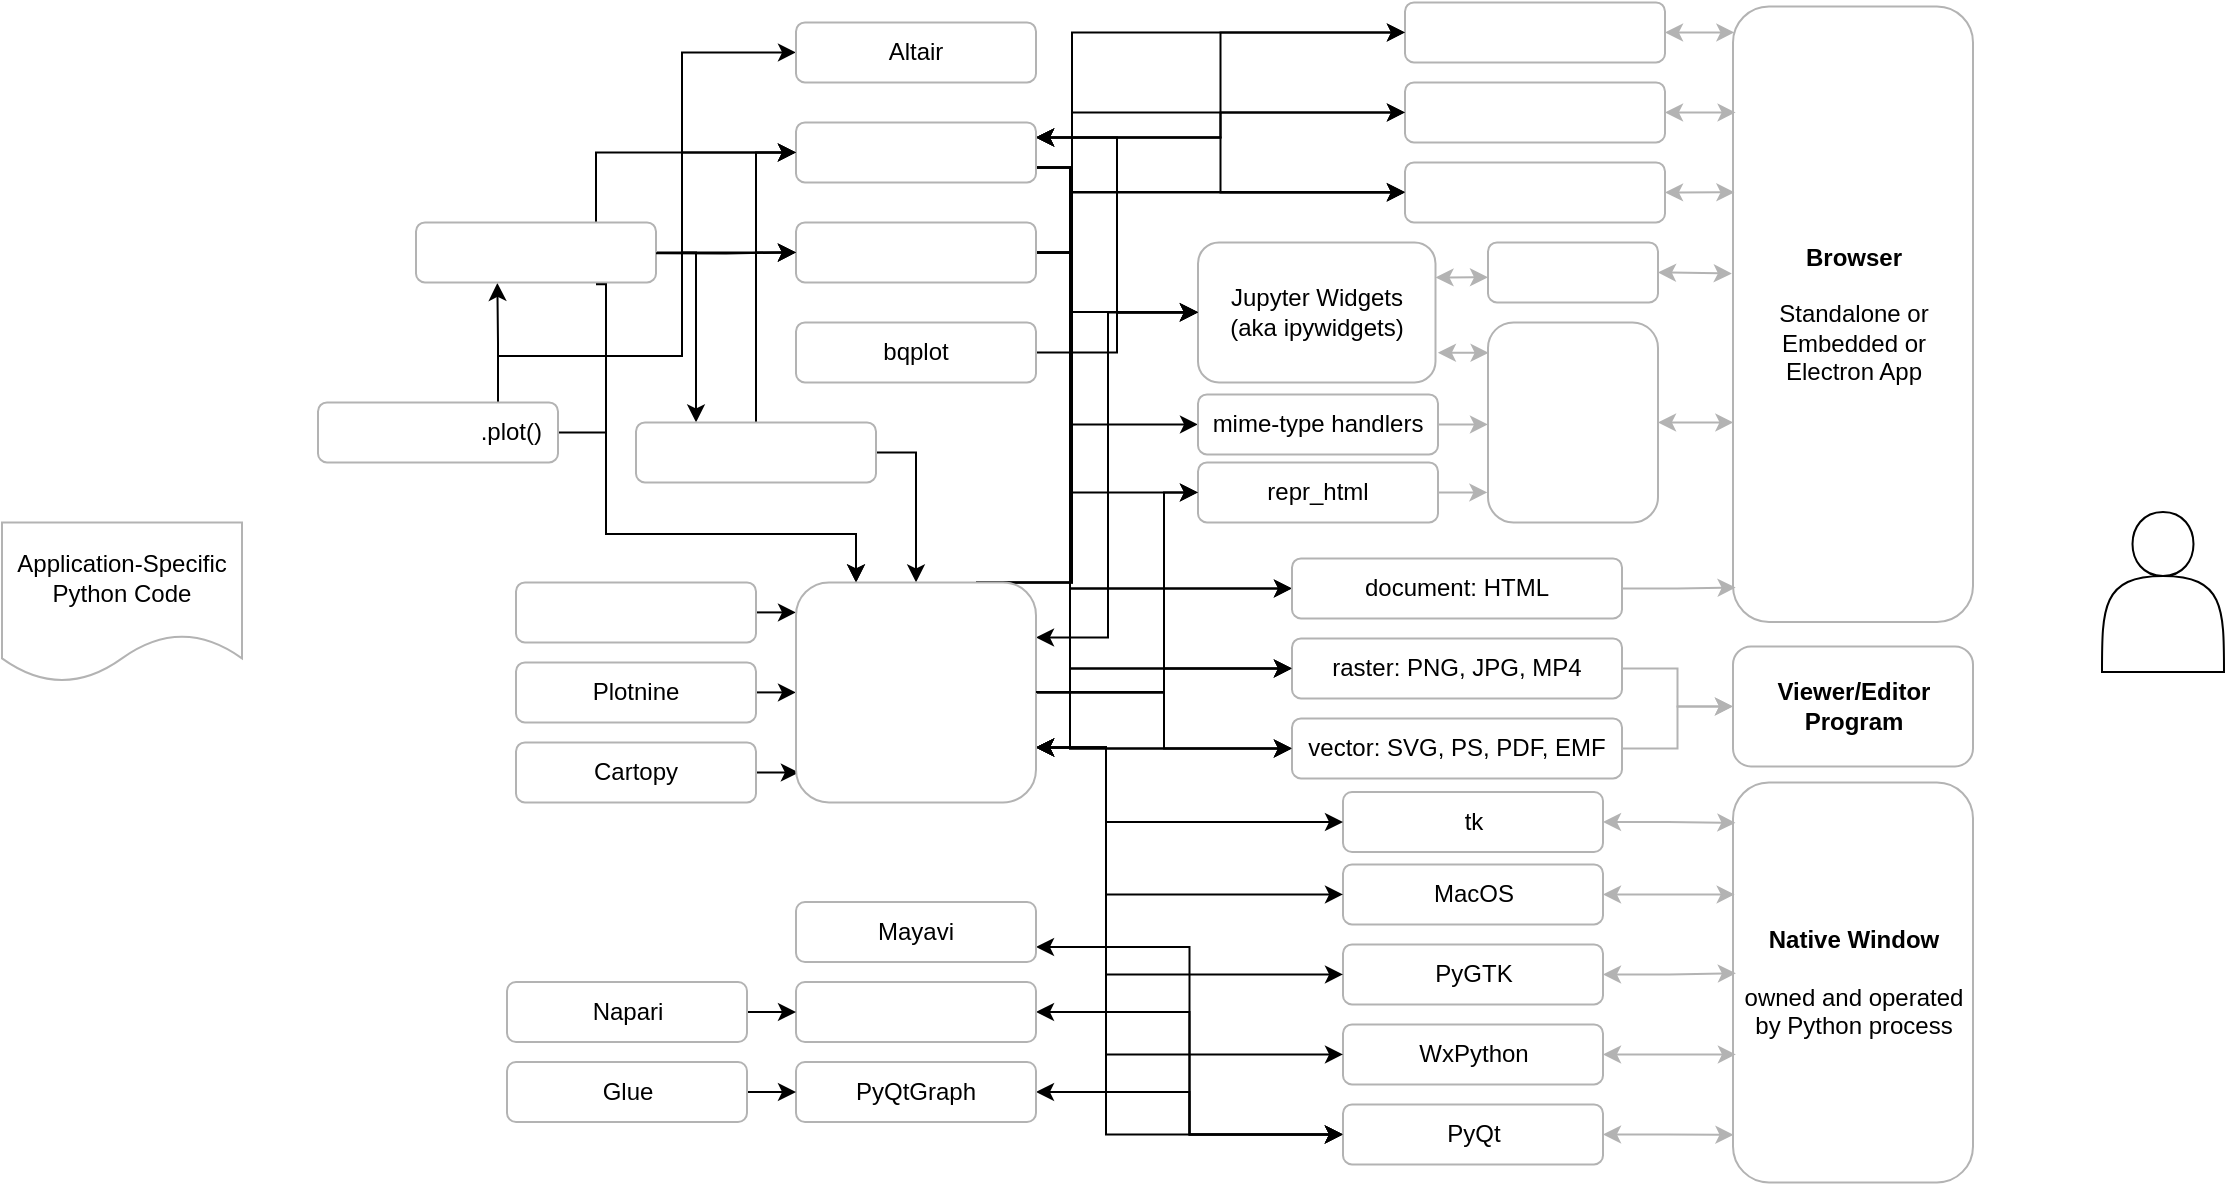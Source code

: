 <mxfile compressed="false" version="16.1.2" type="device">
  <diagram id="81UQ8_b8HfaeyNjEBC9v" name="Page-1">
    <mxGraphModel dx="1261" dy="896" grid="0" gridSize="10" guides="1" tooltips="1" connect="1" arrows="1" fold="1" page="1" pageScale="1" pageWidth="1600" pageHeight="900" math="0" shadow="0">
      <root>
        <mxCell id="0" />
        <mxCell id="1" parent="0" />
        <UserObject label="&lt;b&gt;Viewer/Editor&lt;br&gt;Program&lt;/b&gt;" tags="1_viewer 2_native 3_browser 4_browser_plus 5_all bokeh bqplot datashader gui holoviz mpl pandas plotly" id="78Ry1vRjcxC_qZSVsnQv-1">
          <mxCell style="rounded=1;whiteSpace=wrap;html=1;strokeColor=#B3B3B3;" parent="1" vertex="1">
            <mxGeometry x="1115.5" y="477.2" width="120" height="60" as="geometry" />
          </mxCell>
        </UserObject>
        <UserObject label="&lt;b&gt;Native Window&lt;/b&gt;&lt;br&gt;&lt;br&gt;owned and operated&lt;br&gt;by Python process" tags="2_native 3_browser 4_browser_plus 5_all bokeh bqplot datashader gui holoviz mpl pandas plotly" id="78Ry1vRjcxC_qZSVsnQv-2">
          <mxCell style="rounded=1;whiteSpace=wrap;html=1;strokeColor=#B3B3B3;" parent="1" vertex="1">
            <mxGeometry x="1115.5" y="545.2" width="120" height="200" as="geometry" />
          </mxCell>
        </UserObject>
        <UserObject label="&lt;b&gt;Browser&lt;br&gt;&lt;/b&gt;&lt;br&gt;Standalone or&lt;br&gt;Embedded or Electron App" tags="3_browser 4_browser_plus 5_all bokeh bqplot datashader gui holoviz mpl pandas plotly" id="78Ry1vRjcxC_qZSVsnQv-6">
          <mxCell style="rounded=1;whiteSpace=wrap;html=1;strokeColor=#B3B3B3;" parent="1" vertex="1">
            <mxGeometry x="1115.5" y="157.2" width="120" height="307.8" as="geometry" />
          </mxCell>
        </UserObject>
        <UserObject label="" tags="4_browser_plus 5_all bokeh bqplot datashader gui holoviz mpl pandas plotly" id="XVwqvQV5vzMaBfq-2I5f-84">
          <mxCell style="edgeStyle=orthogonalEdgeStyle;rounded=0;orthogonalLoop=1;jettySize=auto;html=1;exitX=1;exitY=0.5;exitDx=0;exitDy=0;entryX=0.002;entryY=0.677;entryDx=0;entryDy=0;entryPerimeter=0;fontSize=130;startArrow=classic;startFill=1;endArrow=classic;endFill=1;strokeColor=#B3B3B3;" parent="1" source="78Ry1vRjcxC_qZSVsnQv-8" target="78Ry1vRjcxC_qZSVsnQv-6" edge="1">
            <mxGeometry relative="1" as="geometry" />
          </mxCell>
        </UserObject>
        <UserObject label="" tags="4_browser_plus 5_all bokeh bqplot datashader gui holoviz mpl pandas plotly" id="78Ry1vRjcxC_qZSVsnQv-8">
          <mxCell style="rounded=1;whiteSpace=wrap;html=1;strokeColor=#B3B3B3;" parent="1" vertex="1">
            <mxGeometry x="993" y="315.2" width="85" height="100" as="geometry" />
          </mxCell>
        </UserObject>
        <UserObject label="" tags="4_browser_plus 5_all bokeh bqplot datashader gui holoviz mpl pandas plotly" id="XVwqvQV5vzMaBfq-2I5f-86">
          <mxCell style="edgeStyle=orthogonalEdgeStyle;rounded=0;orthogonalLoop=1;jettySize=auto;html=1;exitX=1;exitY=0.5;exitDx=0;exitDy=0;entryX=0.011;entryY=0.173;entryDx=0;entryDy=0;entryPerimeter=0;fontSize=130;startArrow=classic;startFill=1;endArrow=classic;endFill=1;strokeColor=#B3B3B3;" parent="1" source="78Ry1vRjcxC_qZSVsnQv-9" target="78Ry1vRjcxC_qZSVsnQv-6" edge="1">
            <mxGeometry relative="1" as="geometry" />
          </mxCell>
        </UserObject>
        <UserObject label="" tags="4_browser_plus 5_all bokeh bqplot datashader gui holoviz mpl pandas plotly" id="78Ry1vRjcxC_qZSVsnQv-9">
          <mxCell style="rounded=1;whiteSpace=wrap;html=1;strokeColor=#B3B3B3;" parent="1" vertex="1">
            <mxGeometry x="951.5" y="195.2" width="130" height="30" as="geometry" />
          </mxCell>
        </UserObject>
        <UserObject label="" tags="4_browser_plus 5_all bokeh bqplot datashader gui holoviz mpl pandas plotly" id="XVwqvQV5vzMaBfq-2I5f-87">
          <mxCell style="edgeStyle=orthogonalEdgeStyle;rounded=0;orthogonalLoop=1;jettySize=auto;html=1;exitX=1;exitY=0.5;exitDx=0;exitDy=0;entryX=0.006;entryY=0.044;entryDx=0;entryDy=0;entryPerimeter=0;fontSize=130;startArrow=classic;startFill=1;endArrow=classic;endFill=1;strokeColor=#B3B3B3;arcSize=20;" parent="1" source="78Ry1vRjcxC_qZSVsnQv-10" target="78Ry1vRjcxC_qZSVsnQv-6" edge="1">
            <mxGeometry relative="1" as="geometry" />
          </mxCell>
        </UserObject>
        <UserObject label="" tags="4_browser_plus 5_all bokeh bqplot datashader gui holoviz mpl pandas plotly" id="78Ry1vRjcxC_qZSVsnQv-10">
          <mxCell style="rounded=1;whiteSpace=wrap;html=1;strokeColor=#B3B3B3;" parent="1" vertex="1">
            <mxGeometry x="951.5" y="155.2" width="130" height="30" as="geometry" />
          </mxCell>
        </UserObject>
        <UserObject label="" tags="4_browser_plus 5_all bokeh bqplot datashader gui holoviz mpl pandas plotly" id="XVwqvQV5vzMaBfq-2I5f-85">
          <mxCell style="edgeStyle=orthogonalEdgeStyle;rounded=0;orthogonalLoop=1;jettySize=auto;html=1;exitX=1;exitY=0.5;exitDx=0;exitDy=0;entryX=0.006;entryY=0.302;entryDx=0;entryDy=0;entryPerimeter=0;fontSize=130;startArrow=classic;startFill=1;endArrow=classic;endFill=1;strokeColor=#B3B3B3;" parent="1" source="78Ry1vRjcxC_qZSVsnQv-11" target="78Ry1vRjcxC_qZSVsnQv-6" edge="1">
            <mxGeometry relative="1" as="geometry" />
          </mxCell>
        </UserObject>
        <UserObject label="" tags="mpl" id="pN-cFrpzDQ9tQhjsJmaO-30">
          <mxCell style="edgeStyle=orthogonalEdgeStyle;rounded=0;orthogonalLoop=1;jettySize=auto;html=1;exitX=0;exitY=0.5;exitDx=0;exitDy=0;entryX=0.75;entryY=0;entryDx=0;entryDy=0;startArrow=classic;startFill=1;endArrow=none;endFill=0;" parent="1" source="78Ry1vRjcxC_qZSVsnQv-11" target="78Ry1vRjcxC_qZSVsnQv-25" edge="1">
            <mxGeometry relative="1" as="geometry">
              <Array as="points">
                <mxPoint x="785" y="250" />
                <mxPoint x="785" y="445" />
              </Array>
            </mxGeometry>
          </mxCell>
        </UserObject>
        <UserObject label="" tags="4_browser_plus 5_all bokeh bqplot datashader gui holoviz mpl pandas plotly" id="78Ry1vRjcxC_qZSVsnQv-11">
          <mxCell style="rounded=1;whiteSpace=wrap;html=1;strokeColor=#B3B3B3;" parent="1" vertex="1">
            <mxGeometry x="951.5" y="235.2" width="130" height="30" as="geometry" />
          </mxCell>
        </UserObject>
        <UserObject label="" tags="4_browser_plus 5_all bokeh bqplot datashader gui holoviz mpl pandas plotly" id="XVwqvQV5vzMaBfq-2I5f-37">
          <mxCell style="rounded=0;orthogonalLoop=1;jettySize=auto;html=1;exitX=1;exitY=0.5;exitDx=0;exitDy=0;entryX=-0.005;entryY=0.434;entryDx=0;entryDy=0;entryPerimeter=0;startArrow=classic;startFill=1;endArrow=classic;endFill=1;strokeColor=#B3B3B3;" parent="1" source="78Ry1vRjcxC_qZSVsnQv-12" target="78Ry1vRjcxC_qZSVsnQv-6" edge="1">
            <mxGeometry relative="1" as="geometry" />
          </mxCell>
        </UserObject>
        <UserObject label="" tags="4_browser_plus 5_all bokeh bqplot datashader gui holoviz mpl pandas plotly" id="78Ry1vRjcxC_qZSVsnQv-12">
          <mxCell style="rounded=1;whiteSpace=wrap;html=1;strokeColor=#B3B3B3;" parent="1" vertex="1">
            <mxGeometry x="993" y="275.2" width="85" height="30" as="geometry" />
          </mxCell>
        </UserObject>
        <UserObject label="" tags="4_browser_plus 5_all bokeh bqplot datashader gui holoviz mpl pandas plotly" id="XVwqvQV5vzMaBfq-2I5f-42">
          <mxCell style="edgeStyle=orthogonalEdgeStyle;rounded=0;orthogonalLoop=1;jettySize=auto;html=1;exitX=1.01;exitY=0.788;exitDx=0;exitDy=0;entryX=0.004;entryY=0.15;entryDx=0;entryDy=0;entryPerimeter=0;startArrow=classic;startFill=1;endArrow=classic;endFill=1;exitPerimeter=0;strokeColor=#B3B3B3;" parent="1" source="78Ry1vRjcxC_qZSVsnQv-14" target="78Ry1vRjcxC_qZSVsnQv-8" edge="1">
            <mxGeometry relative="1" as="geometry" />
          </mxCell>
        </UserObject>
        <UserObject label="" tags="4_browser_plus 5_all bokeh bqplot datashader gui holoviz mpl pandas plotly" id="XVwqvQV5vzMaBfq-2I5f-43">
          <mxCell style="edgeStyle=orthogonalEdgeStyle;rounded=0;orthogonalLoop=1;jettySize=auto;html=1;exitX=1;exitY=0.25;exitDx=0;exitDy=0;entryX=0;entryY=0.582;entryDx=0;entryDy=0;entryPerimeter=0;startArrow=classic;startFill=1;endArrow=classic;endFill=1;strokeColor=#B3B3B3;" parent="1" source="78Ry1vRjcxC_qZSVsnQv-14" target="78Ry1vRjcxC_qZSVsnQv-12" edge="1">
            <mxGeometry relative="1" as="geometry" />
          </mxCell>
        </UserObject>
        <UserObject label="Jupyter Widgets&lt;br&gt;(aka ipywidgets)" tags="4_browser_plus 5_all bokeh bqplot datashader gui holoviz mpl pandas plotly" id="78Ry1vRjcxC_qZSVsnQv-14">
          <mxCell style="rounded=1;whiteSpace=wrap;html=1;strokeColor=#B3B3B3;" parent="1" vertex="1">
            <mxGeometry x="848" y="275.2" width="118.75" height="70" as="geometry" />
          </mxCell>
        </UserObject>
        <UserObject label="" tags="4_browser_plus 5_all bokeh bqplot datashader gui holoviz mpl pandas plotly" id="XVwqvQV5vzMaBfq-2I5f-41">
          <mxCell style="edgeStyle=orthogonalEdgeStyle;rounded=0;orthogonalLoop=1;jettySize=auto;html=1;exitX=1;exitY=0.5;exitDx=0;exitDy=0;entryX=-0.004;entryY=0.843;entryDx=0;entryDy=0;entryPerimeter=0;startArrow=none;startFill=0;endArrow=classic;endFill=1;strokeColor=#B3B3B3;" parent="1" source="78Ry1vRjcxC_qZSVsnQv-15" target="78Ry1vRjcxC_qZSVsnQv-8" edge="1">
            <mxGeometry relative="1" as="geometry" />
          </mxCell>
        </UserObject>
        <UserObject label="repr_html" tags="4_browser_plus 5_all bokeh bqplot datashader gui holoviz mpl pandas plotly" id="78Ry1vRjcxC_qZSVsnQv-15">
          <mxCell style="rounded=1;whiteSpace=wrap;html=1;strokeColor=#B3B3B3;" parent="1" vertex="1">
            <mxGeometry x="848" y="385.2" width="120" height="30" as="geometry" />
          </mxCell>
        </UserObject>
        <UserObject label="" tags="bokeh" id="aV0kOyT41x72YP7g2mfk-1">
          <mxCell style="edgeStyle=orthogonalEdgeStyle;rounded=0;orthogonalLoop=1;jettySize=auto;html=1;exitX=1;exitY=0.5;exitDx=0;exitDy=0;" parent="1" source="78Ry1vRjcxC_qZSVsnQv-20" target="78Ry1vRjcxC_qZSVsnQv-11" edge="1">
            <mxGeometry relative="1" as="geometry">
              <Array as="points">
                <mxPoint x="784" y="280" />
                <mxPoint x="784" y="250" />
              </Array>
            </mxGeometry>
          </mxCell>
        </UserObject>
        <UserObject label="" tags="bokeh" id="beFdUXhcAKYxYDeCkRx_-1">
          <mxCell style="edgeStyle=orthogonalEdgeStyle;rounded=0;orthogonalLoop=1;jettySize=auto;html=1;exitX=1;exitY=0.5;exitDx=0;exitDy=0;" parent="1" source="78Ry1vRjcxC_qZSVsnQv-20" target="78Ry1vRjcxC_qZSVsnQv-14" edge="1">
            <mxGeometry relative="1" as="geometry">
              <Array as="points">
                <mxPoint x="784" y="280" />
                <mxPoint x="784" y="310" />
              </Array>
            </mxGeometry>
          </mxCell>
        </UserObject>
        <UserObject label="" tags="bokeh" id="beFdUXhcAKYxYDeCkRx_-2">
          <mxCell style="edgeStyle=orthogonalEdgeStyle;rounded=0;orthogonalLoop=1;jettySize=auto;html=1;exitX=1;exitY=0.5;exitDx=0;exitDy=0;entryX=0;entryY=0.5;entryDx=0;entryDy=0;" parent="1" source="78Ry1vRjcxC_qZSVsnQv-20" target="78Ry1vRjcxC_qZSVsnQv-48" edge="1">
            <mxGeometry relative="1" as="geometry">
              <Array as="points">
                <mxPoint x="784" y="280" />
                <mxPoint x="784" y="448" />
              </Array>
            </mxGeometry>
          </mxCell>
        </UserObject>
        <UserObject label="" tags="bokeh" id="beFdUXhcAKYxYDeCkRx_-3">
          <mxCell style="edgeStyle=orthogonalEdgeStyle;rounded=0;orthogonalLoop=1;jettySize=auto;html=1;exitX=1;exitY=0.5;exitDx=0;exitDy=0;entryX=0;entryY=0.5;entryDx=0;entryDy=0;" parent="1" source="78Ry1vRjcxC_qZSVsnQv-20" target="78Ry1vRjcxC_qZSVsnQv-39" edge="1">
            <mxGeometry relative="1" as="geometry">
              <Array as="points">
                <mxPoint x="784" y="280" />
                <mxPoint x="784" y="488" />
              </Array>
            </mxGeometry>
          </mxCell>
        </UserObject>
        <UserObject label="" tags="bokeh" id="beFdUXhcAKYxYDeCkRx_-4">
          <mxCell style="edgeStyle=orthogonalEdgeStyle;rounded=0;orthogonalLoop=1;jettySize=auto;html=1;exitX=1;exitY=0.5;exitDx=0;exitDy=0;entryX=0;entryY=0.5;entryDx=0;entryDy=0;" parent="1" source="78Ry1vRjcxC_qZSVsnQv-20" target="78Ry1vRjcxC_qZSVsnQv-49" edge="1">
            <mxGeometry relative="1" as="geometry">
              <Array as="points">
                <mxPoint x="784" y="280" />
                <mxPoint x="784" y="528" />
              </Array>
            </mxGeometry>
          </mxCell>
        </UserObject>
        <UserObject label="" tags="5_all bokeh bqplot datashader gui holoviz mpl pandas plotly" id="78Ry1vRjcxC_qZSVsnQv-20">
          <mxCell style="rounded=1;whiteSpace=wrap;html=1;strokeColor=#B3B3B3;sketch=0;" parent="1" vertex="1">
            <mxGeometry x="647" y="265.2" width="120" height="30" as="geometry" />
          </mxCell>
        </UserObject>
        <UserObject label="" tags="plotly" id="hayyB2GGEymAgayF0BV2-6">
          <mxCell style="edgeStyle=orthogonalEdgeStyle;rounded=0;orthogonalLoop=1;jettySize=auto;html=1;exitX=1;exitY=0.25;exitDx=0;exitDy=0;entryX=0;entryY=0.5;entryDx=0;entryDy=0;startArrow=classic;startFill=1;" parent="1" source="78Ry1vRjcxC_qZSVsnQv-21" target="78Ry1vRjcxC_qZSVsnQv-14" edge="1">
            <mxGeometry relative="1" as="geometry" />
          </mxCell>
        </UserObject>
        <UserObject label="" tags="plotly" id="hayyB2GGEymAgayF0BV2-7">
          <mxCell style="edgeStyle=orthogonalEdgeStyle;rounded=0;orthogonalLoop=1;jettySize=auto;html=1;exitX=1;exitY=0.25;exitDx=0;exitDy=0;entryX=0;entryY=0.5;entryDx=0;entryDy=0;startArrow=classic;startFill=1;" parent="1" source="78Ry1vRjcxC_qZSVsnQv-21" target="78Ry1vRjcxC_qZSVsnQv-9" edge="1">
            <mxGeometry relative="1" as="geometry" />
          </mxCell>
        </UserObject>
        <UserObject label="" tags="plotly" id="hayyB2GGEymAgayF0BV2-8">
          <mxCell style="edgeStyle=orthogonalEdgeStyle;rounded=0;orthogonalLoop=1;jettySize=auto;html=1;exitX=1;exitY=0.25;exitDx=0;exitDy=0;entryX=0;entryY=0.5;entryDx=0;entryDy=0;startArrow=classic;startFill=1;" parent="1" source="78Ry1vRjcxC_qZSVsnQv-21" target="78Ry1vRjcxC_qZSVsnQv-11" edge="1">
            <mxGeometry relative="1" as="geometry" />
          </mxCell>
        </UserObject>
        <UserObject label="" tags="plotly" id="hayyB2GGEymAgayF0BV2-9">
          <mxCell style="edgeStyle=orthogonalEdgeStyle;rounded=0;orthogonalLoop=1;jettySize=auto;html=1;exitX=1;exitY=0.25;exitDx=0;exitDy=0;entryX=0;entryY=0.5;entryDx=0;entryDy=0;startArrow=classic;startFill=1;" parent="1" source="78Ry1vRjcxC_qZSVsnQv-21" target="78Ry1vRjcxC_qZSVsnQv-10" edge="1">
            <mxGeometry relative="1" as="geometry" />
          </mxCell>
        </UserObject>
        <UserObject label="" tags="plotly" id="hayyB2GGEymAgayF0BV2-10">
          <mxCell style="edgeStyle=orthogonalEdgeStyle;rounded=0;orthogonalLoop=1;jettySize=auto;html=1;exitX=1;exitY=0.75;exitDx=0;exitDy=0;entryX=0;entryY=0.5;entryDx=0;entryDy=0;startArrow=none;startFill=0;strokeColor=#000000;" parent="1" source="78Ry1vRjcxC_qZSVsnQv-21" target="78Ry1vRjcxC_qZSVsnQv-56" edge="1">
            <mxGeometry relative="1" as="geometry">
              <Array as="points">
                <mxPoint x="785" y="238" />
                <mxPoint x="785" y="366" />
              </Array>
            </mxGeometry>
          </mxCell>
        </UserObject>
        <UserObject label="" tags="plotly" id="hayyB2GGEymAgayF0BV2-11">
          <mxCell style="edgeStyle=orthogonalEdgeStyle;rounded=0;orthogonalLoop=1;jettySize=auto;html=1;exitX=1;exitY=0.75;exitDx=0;exitDy=0;entryX=0;entryY=0.5;entryDx=0;entryDy=0;startArrow=none;startFill=0;strokeColor=#000000;" parent="1" source="78Ry1vRjcxC_qZSVsnQv-21" target="78Ry1vRjcxC_qZSVsnQv-15" edge="1">
            <mxGeometry relative="1" as="geometry">
              <Array as="points">
                <mxPoint x="785" y="238" />
                <mxPoint x="785" y="400" />
              </Array>
            </mxGeometry>
          </mxCell>
        </UserObject>
        <UserObject label="" tags="plotly" id="hayyB2GGEymAgayF0BV2-12">
          <mxCell style="edgeStyle=orthogonalEdgeStyle;rounded=0;orthogonalLoop=1;jettySize=auto;html=1;exitX=1;exitY=0.75;exitDx=0;exitDy=0;entryX=0;entryY=0.5;entryDx=0;entryDy=0;startArrow=none;startFill=0;strokeColor=#000000;" parent="1" source="78Ry1vRjcxC_qZSVsnQv-21" target="78Ry1vRjcxC_qZSVsnQv-48" edge="1">
            <mxGeometry relative="1" as="geometry">
              <Array as="points">
                <mxPoint x="784" y="238" />
                <mxPoint x="784" y="448" />
              </Array>
            </mxGeometry>
          </mxCell>
        </UserObject>
        <UserObject label="" tags="plotly" id="hayyB2GGEymAgayF0BV2-13">
          <mxCell style="edgeStyle=orthogonalEdgeStyle;rounded=0;orthogonalLoop=1;jettySize=auto;html=1;exitX=1;exitY=0.75;exitDx=0;exitDy=0;entryX=0;entryY=0.5;entryDx=0;entryDy=0;startArrow=none;startFill=0;strokeColor=#000000;" parent="1" source="78Ry1vRjcxC_qZSVsnQv-21" target="78Ry1vRjcxC_qZSVsnQv-39" edge="1">
            <mxGeometry relative="1" as="geometry">
              <Array as="points">
                <mxPoint x="784" y="238" />
                <mxPoint x="784" y="488" />
              </Array>
            </mxGeometry>
          </mxCell>
        </UserObject>
        <UserObject label="" tags="plotly" id="hayyB2GGEymAgayF0BV2-14">
          <mxCell style="edgeStyle=orthogonalEdgeStyle;rounded=0;orthogonalLoop=1;jettySize=auto;html=1;exitX=1;exitY=0.75;exitDx=0;exitDy=0;entryX=0;entryY=0.5;entryDx=0;entryDy=0;startArrow=none;startFill=0;strokeColor=#000000;" parent="1" source="78Ry1vRjcxC_qZSVsnQv-21" target="78Ry1vRjcxC_qZSVsnQv-49" edge="1">
            <mxGeometry relative="1" as="geometry">
              <Array as="points">
                <mxPoint x="784" y="238" />
                <mxPoint x="784" y="528" />
              </Array>
            </mxGeometry>
          </mxCell>
        </UserObject>
        <UserObject label="" tags="5_all bokeh bqplot datashader gui holoviz mpl pandas plotly" id="78Ry1vRjcxC_qZSVsnQv-21">
          <mxCell style="rounded=1;whiteSpace=wrap;html=1;strokeColor=#B3B3B3;sketch=0;" parent="1" vertex="1">
            <mxGeometry x="647" y="215.2" width="120" height="30" as="geometry" />
          </mxCell>
        </UserObject>
        <UserObject label="" tags="bqplot" id="hayyB2GGEymAgayF0BV2-5">
          <mxCell style="edgeStyle=orthogonalEdgeStyle;rounded=0;orthogonalLoop=1;jettySize=auto;html=1;exitX=1;exitY=0.5;exitDx=0;exitDy=0;entryX=0;entryY=0.5;entryDx=0;entryDy=0;" parent="1" source="78Ry1vRjcxC_qZSVsnQv-23" target="78Ry1vRjcxC_qZSVsnQv-14" edge="1">
            <mxGeometry relative="1" as="geometry" />
          </mxCell>
        </UserObject>
        <UserObject label="bqplot" tags="5_all bokeh bqplot datashader gui holoviz mpl pandas plotly" id="78Ry1vRjcxC_qZSVsnQv-23">
          <mxCell style="rounded=1;whiteSpace=wrap;html=1;strokeColor=#B3B3B3;sketch=0;" parent="1" vertex="1">
            <mxGeometry x="647" y="315.2" width="120" height="30" as="geometry" />
          </mxCell>
        </UserObject>
        <UserObject label="" tags="gui" id="pN-cFrpzDQ9tQhjsJmaO-2">
          <mxCell style="edgeStyle=orthogonalEdgeStyle;rounded=0;orthogonalLoop=1;jettySize=auto;html=1;startArrow=classic;startFill=1;entryX=0;entryY=0.5;entryDx=0;entryDy=0;" parent="1" source="78Ry1vRjcxC_qZSVsnQv-26" target="78Ry1vRjcxC_qZSVsnQv-41" edge="1">
            <mxGeometry relative="1" as="geometry" />
          </mxCell>
        </UserObject>
        <UserObject label="" tags="5_all bokeh bqplot datashader gui holoviz mpl pandas plotly" id="78Ry1vRjcxC_qZSVsnQv-26">
          <mxCell style="rounded=1;whiteSpace=wrap;html=1;strokeColor=#B3B3B3;sketch=0;" parent="1" vertex="1">
            <mxGeometry x="647" y="645" width="120" height="30" as="geometry" />
          </mxCell>
        </UserObject>
        <UserObject label="" tags="mpl" id="pN-cFrpzDQ9tQhjsJmaO-8">
          <mxCell style="edgeStyle=orthogonalEdgeStyle;rounded=0;orthogonalLoop=1;jettySize=auto;html=1;exitX=1;exitY=0.5;exitDx=0;exitDy=0;entryX=0;entryY=0.128;entryDx=0;entryDy=0;entryPerimeter=0;startArrow=none;startFill=0;" parent="1" source="78Ry1vRjcxC_qZSVsnQv-27" target="78Ry1vRjcxC_qZSVsnQv-25" edge="1">
            <mxGeometry relative="1" as="geometry" />
          </mxCell>
        </UserObject>
        <UserObject label="" tags="5_all bokeh bqplot datashader gui holoviz mpl pandas plotly" id="78Ry1vRjcxC_qZSVsnQv-27">
          <mxCell style="rounded=1;whiteSpace=wrap;html=1;strokeColor=#B3B3B3;sketch=0;" parent="1" vertex="1">
            <mxGeometry x="507" y="445.2" width="120" height="30" as="geometry" />
          </mxCell>
        </UserObject>
        <UserObject label="" tags="mpl pandas" id="pN-cFrpzDQ9tQhjsJmaO-34">
          <mxCell style="edgeStyle=orthogonalEdgeStyle;rounded=0;orthogonalLoop=1;jettySize=auto;html=1;exitX=1;exitY=0.5;exitDx=0;exitDy=0;entryX=0.25;entryY=0;entryDx=0;entryDy=0;startArrow=none;startFill=0;endArrow=classic;endFill=1;" parent="1" source="78Ry1vRjcxC_qZSVsnQv-29" target="78Ry1vRjcxC_qZSVsnQv-25" edge="1">
            <mxGeometry relative="1" as="geometry">
              <Array as="points">
                <mxPoint x="552" y="370" />
                <mxPoint x="552" y="421" />
                <mxPoint x="677" y="421" />
              </Array>
            </mxGeometry>
          </mxCell>
        </UserObject>
        <UserObject label="" tags="holoviz pandas" id="pN-cFrpzDQ9tQhjsJmaO-48">
          <mxCell style="edgeStyle=orthogonalEdgeStyle;rounded=0;sketch=0;orthogonalLoop=1;jettySize=auto;html=1;exitX=0.75;exitY=0;exitDx=0;exitDy=0;entryX=0.339;entryY=0.979;entryDx=0;entryDy=0;entryPerimeter=0;shadow=0;startArrow=none;startFill=0;endArrow=classic;endFill=1;" parent="1" source="78Ry1vRjcxC_qZSVsnQv-29" target="XVwqvQV5vzMaBfq-2I5f-56" edge="1">
            <mxGeometry relative="1" as="geometry" />
          </mxCell>
        </UserObject>
        <UserObject label="" tags="pandas plotly" id="pN-cFrpzDQ9tQhjsJmaO-50">
          <mxCell style="edgeStyle=orthogonalEdgeStyle;rounded=0;sketch=0;orthogonalLoop=1;jettySize=auto;html=1;exitX=0.75;exitY=0;exitDx=0;exitDy=0;entryX=0;entryY=0.5;entryDx=0;entryDy=0;shadow=0;startArrow=none;startFill=0;endArrow=classic;endFill=1;" parent="1" source="78Ry1vRjcxC_qZSVsnQv-29" target="78Ry1vRjcxC_qZSVsnQv-21" edge="1">
            <mxGeometry relative="1" as="geometry">
              <Array as="points">
                <mxPoint x="498" y="332" />
                <mxPoint x="590" y="332" />
                <mxPoint x="590" y="230" />
              </Array>
            </mxGeometry>
          </mxCell>
        </UserObject>
        <UserObject label="" tags="pandas bokeh" id="hayyB2GGEymAgayF0BV2-2">
          <mxCell style="edgeStyle=orthogonalEdgeStyle;rounded=0;orthogonalLoop=1;jettySize=auto;html=1;exitX=0.75;exitY=0;exitDx=0;exitDy=0;entryX=0;entryY=0.5;entryDx=0;entryDy=0;" parent="1" source="78Ry1vRjcxC_qZSVsnQv-29" target="78Ry1vRjcxC_qZSVsnQv-20" edge="1">
            <mxGeometry relative="1" as="geometry">
              <Array as="points">
                <mxPoint x="498" y="332" />
                <mxPoint x="590" y="332" />
                <mxPoint x="590" y="280" />
              </Array>
            </mxGeometry>
          </mxCell>
        </UserObject>
        <UserObject label="" tags="pandas" id="hayyB2GGEymAgayF0BV2-3">
          <mxCell style="edgeStyle=orthogonalEdgeStyle;rounded=0;orthogonalLoop=1;jettySize=auto;html=1;exitX=0.75;exitY=0;exitDx=0;exitDy=0;entryX=0;entryY=0.5;entryDx=0;entryDy=0;" parent="1" source="78Ry1vRjcxC_qZSVsnQv-29" target="78Ry1vRjcxC_qZSVsnQv-47" edge="1">
            <mxGeometry relative="1" as="geometry">
              <Array as="points">
                <mxPoint x="498" y="332" />
                <mxPoint x="590" y="332" />
                <mxPoint x="590" y="180" />
              </Array>
            </mxGeometry>
          </mxCell>
        </UserObject>
        <UserObject label="&amp;nbsp; &amp;nbsp; &amp;nbsp; &amp;nbsp; &amp;nbsp; &amp;nbsp; &amp;nbsp; &amp;nbsp; &amp;nbsp; &amp;nbsp; &amp;nbsp; .plot()" tags="5_all bokeh bqplot datashader gui holoviz mpl pandas plotly" id="78Ry1vRjcxC_qZSVsnQv-29">
          <mxCell style="rounded=1;whiteSpace=wrap;html=1;strokeColor=#B3B3B3;sketch=0;" parent="1" vertex="1">
            <mxGeometry x="408" y="355.2" width="120" height="30" as="geometry" />
          </mxCell>
        </UserObject>
        <UserObject label="" tags="holoviz plotly" id="pN-cFrpzDQ9tQhjsJmaO-38">
          <mxCell style="edgeStyle=orthogonalEdgeStyle;rounded=0;orthogonalLoop=1;jettySize=auto;html=1;exitX=0.75;exitY=0;exitDx=0;exitDy=0;entryX=0;entryY=0.5;entryDx=0;entryDy=0;startArrow=none;startFill=0;endArrow=classic;endFill=1;shadow=0;sketch=0;" parent="1" source="78Ry1vRjcxC_qZSVsnQv-30" target="78Ry1vRjcxC_qZSVsnQv-21" edge="1">
            <mxGeometry relative="1" as="geometry" />
          </mxCell>
        </UserObject>
        <UserObject label="" tags="datashader holoviz" id="pN-cFrpzDQ9tQhjsJmaO-45">
          <mxCell style="edgeStyle=orthogonalEdgeStyle;rounded=0;orthogonalLoop=1;jettySize=auto;html=1;exitX=1;exitY=0.5;exitDx=0;exitDy=0;entryX=0.25;entryY=0;entryDx=0;entryDy=0;startArrow=none;startFill=0;endArrow=classic;endFill=1;shadow=0;sketch=0;" parent="1" source="78Ry1vRjcxC_qZSVsnQv-30" target="78Ry1vRjcxC_qZSVsnQv-55" edge="1">
            <mxGeometry relative="1" as="geometry" />
          </mxCell>
        </UserObject>
        <UserObject label="" tags="5_all bokeh bqplot datashader gui holoviz mpl pandas plotly" id="78Ry1vRjcxC_qZSVsnQv-30">
          <mxCell style="rounded=1;whiteSpace=wrap;html=1;strokeColor=#B3B3B3;sketch=0;" parent="1" vertex="1">
            <mxGeometry x="457" y="265.2" width="120" height="30" as="geometry" />
          </mxCell>
        </UserObject>
        <UserObject label="" tags="mpl" id="pN-cFrpzDQ9tQhjsJmaO-9">
          <mxCell style="edgeStyle=orthogonalEdgeStyle;rounded=0;orthogonalLoop=1;jettySize=auto;html=1;exitX=1;exitY=0.5;exitDx=0;exitDy=0;entryX=0;entryY=0.5;entryDx=0;entryDy=0;startArrow=none;startFill=0;" parent="1" source="78Ry1vRjcxC_qZSVsnQv-32" target="78Ry1vRjcxC_qZSVsnQv-25" edge="1">
            <mxGeometry relative="1" as="geometry" />
          </mxCell>
        </UserObject>
        <UserObject label="Plotnine" tags="5_all bokeh bqplot datashader gui holoviz mpl pandas plotly" id="78Ry1vRjcxC_qZSVsnQv-32">
          <mxCell style="rounded=1;whiteSpace=wrap;html=1;strokeColor=#B3B3B3;sketch=0;" parent="1" vertex="1">
            <mxGeometry x="507" y="485.2" width="120" height="30" as="geometry" />
          </mxCell>
        </UserObject>
        <UserObject label="" tags="mpl" id="pN-cFrpzDQ9tQhjsJmaO-11">
          <mxCell style="edgeStyle=orthogonalEdgeStyle;rounded=0;orthogonalLoop=1;jettySize=auto;html=1;exitX=1;exitY=0.5;exitDx=0;exitDy=0;entryX=0.012;entryY=0.864;entryDx=0;entryDy=0;entryPerimeter=0;startArrow=none;startFill=0;" parent="1" source="78Ry1vRjcxC_qZSVsnQv-33" target="78Ry1vRjcxC_qZSVsnQv-25" edge="1">
            <mxGeometry relative="1" as="geometry" />
          </mxCell>
        </UserObject>
        <UserObject label="Cartopy" tags="5_all bokeh bqplot datashader gui holoviz mpl pandas plotly" id="78Ry1vRjcxC_qZSVsnQv-33">
          <mxCell style="rounded=1;whiteSpace=wrap;html=1;strokeColor=#B3B3B3;sketch=0;" parent="1" vertex="1">
            <mxGeometry x="507" y="525.2" width="120" height="30" as="geometry" />
          </mxCell>
        </UserObject>
        <UserObject label="" tags="gui" id="pN-cFrpzDQ9tQhjsJmaO-3">
          <mxCell style="edgeStyle=orthogonalEdgeStyle;rounded=0;orthogonalLoop=1;jettySize=auto;html=1;exitX=1;exitY=0.5;exitDx=0;exitDy=0;startArrow=classic;startFill=1;entryX=0;entryY=0.5;entryDx=0;entryDy=0;" parent="1" source="78Ry1vRjcxC_qZSVsnQv-35" target="78Ry1vRjcxC_qZSVsnQv-41" edge="1">
            <mxGeometry relative="1" as="geometry" />
          </mxCell>
        </UserObject>
        <UserObject label="PyQtGraph" tags="5_all bokeh bqplot datashader gui holoviz mpl pandas plotly" id="78Ry1vRjcxC_qZSVsnQv-35">
          <mxCell style="rounded=1;whiteSpace=wrap;html=1;strokeColor=#B3B3B3;sketch=0;" parent="1" vertex="1">
            <mxGeometry x="647" y="685" width="120" height="30" as="geometry" />
          </mxCell>
        </UserObject>
        <UserObject label="" tags="gui" id="hayyB2GGEymAgayF0BV2-16">
          <mxCell style="edgeStyle=orthogonalEdgeStyle;rounded=0;orthogonalLoop=1;jettySize=auto;html=1;exitX=1;exitY=0.5;exitDx=0;exitDy=0;entryX=0;entryY=0.5;entryDx=0;entryDy=0;startArrow=none;startFill=0;strokeColor=#000000;" parent="1" source="78Ry1vRjcxC_qZSVsnQv-37" target="78Ry1vRjcxC_qZSVsnQv-26" edge="1">
            <mxGeometry relative="1" as="geometry" />
          </mxCell>
        </UserObject>
        <UserObject label="Napari" tags="5_all bokeh bqplot datashader gui holoviz mpl pandas plotly" id="78Ry1vRjcxC_qZSVsnQv-37">
          <mxCell style="rounded=1;whiteSpace=wrap;html=1;strokeColor=#B3B3B3;sketch=0;" parent="1" vertex="1">
            <mxGeometry x="502.5" y="645" width="120" height="30" as="geometry" />
          </mxCell>
        </UserObject>
        <UserObject label="" tags="1_viewer 2_native 3_browser 4_browser_plus 5_all bokeh bqplot datashader gui holoviz mpl pandas plotly" id="XVwqvQV5vzMaBfq-2I5f-24">
          <mxCell style="edgeStyle=orthogonalEdgeStyle;rounded=0;orthogonalLoop=1;jettySize=auto;html=1;exitX=1;exitY=0.5;exitDx=0;exitDy=0;entryX=0;entryY=0.5;entryDx=0;entryDy=0;startArrow=none;startFill=0;endArrow=classic;endFill=1;strokeColor=#B3B3B3;" parent="1" source="78Ry1vRjcxC_qZSVsnQv-39" target="78Ry1vRjcxC_qZSVsnQv-1" edge="1">
            <mxGeometry relative="1" as="geometry" />
          </mxCell>
        </UserObject>
        <UserObject label="&lt;span&gt;raster: PNG, JPG, MP4&lt;/span&gt;&lt;br&gt;" tags="1_viewer 2_native 3_browser 4_browser_plus 5_all bokeh bqplot datashader gui holoviz mpl pandas plotly" id="78Ry1vRjcxC_qZSVsnQv-39">
          <mxCell style="rounded=1;whiteSpace=wrap;html=1;strokeColor=#B3B3B3;" parent="1" vertex="1">
            <mxGeometry x="895" y="473.2" width="165" height="30" as="geometry" />
          </mxCell>
        </UserObject>
        <UserObject label="" tags="gui" id="pN-cFrpzDQ9tQhjsJmaO-1">
          <mxCell style="edgeStyle=orthogonalEdgeStyle;rounded=0;orthogonalLoop=1;jettySize=auto;html=1;startArrow=classic;startFill=1;entryX=0;entryY=0.5;entryDx=0;entryDy=0;exitX=1;exitY=0.75;exitDx=0;exitDy=0;" parent="1" source="78Ry1vRjcxC_qZSVsnQv-40" target="78Ry1vRjcxC_qZSVsnQv-41" edge="1">
            <mxGeometry relative="1" as="geometry" />
          </mxCell>
        </UserObject>
        <UserObject label="Mayavi" tags="5_all bokeh bqplot datashader gui holoviz mpl pandas plotly" id="78Ry1vRjcxC_qZSVsnQv-40">
          <mxCell style="rounded=1;whiteSpace=wrap;html=1;strokeColor=#B3B3B3;sketch=0;" parent="1" vertex="1">
            <mxGeometry x="647" y="605" width="120" height="30" as="geometry" />
          </mxCell>
        </UserObject>
        <UserObject label="" tags="2_native 3_browser 4_browser_plus 5_all bokeh bqplot datashader gui holoviz mpl pandas plotly" id="XVwqvQV5vzMaBfq-2I5f-36">
          <mxCell style="edgeStyle=orthogonalEdgeStyle;rounded=0;orthogonalLoop=1;jettySize=auto;html=1;exitX=1;exitY=0.5;exitDx=0;exitDy=0;startArrow=classic;startFill=1;endArrow=classic;endFill=1;entryX=0.002;entryY=0.826;entryDx=0;entryDy=0;entryPerimeter=0;strokeColor=#B3B3B3;" parent="1" source="78Ry1vRjcxC_qZSVsnQv-41" edge="1">
            <mxGeometry relative="1" as="geometry">
              <mxPoint x="1115.74" y="721.4" as="targetPoint" />
            </mxGeometry>
          </mxCell>
        </UserObject>
        <UserObject label="PyQt" tags="2_native 3_browser 4_browser_plus 5_all bokeh bqplot datashader gui holoviz mpl pandas plotly" id="78Ry1vRjcxC_qZSVsnQv-41">
          <mxCell style="rounded=1;whiteSpace=wrap;html=1;strokeColor=#B3B3B3;" parent="1" vertex="1">
            <mxGeometry x="920.5" y="706.2" width="130" height="30" as="geometry" />
          </mxCell>
        </UserObject>
        <UserObject label="" tags="2_native 3_browser 4_browser_plus 5_all bokeh bqplot datashader gui holoviz mpl pandas plotly" id="XVwqvQV5vzMaBfq-2I5f-35">
          <mxCell style="edgeStyle=orthogonalEdgeStyle;rounded=0;orthogonalLoop=1;jettySize=auto;html=1;exitX=1;exitY=0.5;exitDx=0;exitDy=0;startArrow=classic;startFill=1;endArrow=classic;endFill=1;entryX=0.012;entryY=0.625;entryDx=0;entryDy=0;entryPerimeter=0;strokeColor=#B3B3B3;" parent="1" source="78Ry1vRjcxC_qZSVsnQv-42" edge="1">
            <mxGeometry relative="1" as="geometry">
              <mxPoint x="1116.94" y="681.2" as="targetPoint" />
            </mxGeometry>
          </mxCell>
        </UserObject>
        <UserObject label="WxPython" tags="2_native 3_browser 4_browser_plus 5_all bokeh bqplot datashader gui holoviz mpl pandas plotly" id="78Ry1vRjcxC_qZSVsnQv-42">
          <mxCell style="rounded=1;whiteSpace=wrap;html=1;strokeColor=#B3B3B3;" parent="1" vertex="1">
            <mxGeometry x="920.5" y="666.2" width="130" height="30" as="geometry" />
          </mxCell>
        </UserObject>
        <UserObject label="" tags="2_native 3_browser 4_browser_plus 5_all bokeh bqplot datashader gui holoviz mpl pandas plotly" id="XVwqvQV5vzMaBfq-2I5f-34">
          <mxCell style="edgeStyle=orthogonalEdgeStyle;rounded=0;orthogonalLoop=1;jettySize=auto;html=1;exitX=1;exitY=0.5;exitDx=0;exitDy=0;entryX=0.012;entryY=0.422;entryDx=0;entryDy=0;entryPerimeter=0;startArrow=classic;startFill=1;endArrow=classic;endFill=1;strokeColor=#B3B3B3;" parent="1" source="78Ry1vRjcxC_qZSVsnQv-43" edge="1">
            <mxGeometry relative="1" as="geometry">
              <mxPoint x="1116.94" y="640.6" as="targetPoint" />
            </mxGeometry>
          </mxCell>
        </UserObject>
        <UserObject label="PyGTK" tags="2_native 3_browser 4_browser_plus 5_all bokeh bqplot datashader gui holoviz mpl pandas plotly" id="78Ry1vRjcxC_qZSVsnQv-43">
          <mxCell style="rounded=1;whiteSpace=wrap;html=1;strokeColor=#B3B3B3;" parent="1" vertex="1">
            <mxGeometry x="920.5" y="626.2" width="130" height="30" as="geometry" />
          </mxCell>
        </UserObject>
        <UserObject label="" tags="2_native 3_browser 4_browser_plus 5_all bokeh bqplot datashader gui holoviz mpl pandas plotly" id="XVwqvQV5vzMaBfq-2I5f-33">
          <mxCell style="edgeStyle=orthogonalEdgeStyle;rounded=0;orthogonalLoop=1;jettySize=auto;html=1;exitX=1;exitY=0.5;exitDx=0;exitDy=0;startArrow=classic;startFill=1;endArrow=classic;endFill=1;strokeColor=#B3B3B3;entryX=0.007;entryY=0.225;entryDx=0;entryDy=0;entryPerimeter=0;" parent="1" source="78Ry1vRjcxC_qZSVsnQv-44" edge="1">
            <mxGeometry relative="1" as="geometry">
              <mxPoint x="1116.34" y="601.2" as="targetPoint" />
            </mxGeometry>
          </mxCell>
        </UserObject>
        <UserObject label="MacOS" tags="2_native 3_browser 4_browser_plus 5_all bokeh bqplot datashader gui holoviz mpl pandas plotly" id="78Ry1vRjcxC_qZSVsnQv-44">
          <mxCell style="rounded=1;whiteSpace=wrap;html=1;strokeColor=#B3B3B3;" parent="1" vertex="1">
            <mxGeometry x="920.5" y="586.2" width="130" height="30" as="geometry" />
          </mxCell>
        </UserObject>
        <UserObject label="Altair" tags="5_all bokeh bqplot datashader gui holoviz mpl pandas plotly" id="78Ry1vRjcxC_qZSVsnQv-47">
          <mxCell style="rounded=1;whiteSpace=wrap;html=1;strokeColor=#B3B3B3;sketch=0;" parent="1" vertex="1">
            <mxGeometry x="647" y="165.2" width="120" height="30" as="geometry" />
          </mxCell>
        </UserObject>
        <UserObject label="" tags="3_browser 4_browser_plus 5_all bokeh bqplot datashader gui holoviz mpl pandas plotly" id="XVwqvQV5vzMaBfq-2I5f-82">
          <mxCell style="edgeStyle=orthogonalEdgeStyle;rounded=0;orthogonalLoop=1;jettySize=auto;html=1;exitX=1;exitY=0.5;exitDx=0;exitDy=0;entryX=0.011;entryY=0.944;entryDx=0;entryDy=0;entryPerimeter=0;fontSize=130;startArrow=none;startFill=0;endArrow=classic;endFill=1;strokeColor=#B3B3B3;" parent="1" source="78Ry1vRjcxC_qZSVsnQv-48" target="78Ry1vRjcxC_qZSVsnQv-6" edge="1">
            <mxGeometry relative="1" as="geometry" />
          </mxCell>
        </UserObject>
        <UserObject label="&lt;span&gt;document: HTML&lt;/span&gt;" tags="3_browser 4_browser_plus 5_all bokeh bqplot datashader gui holoviz mpl pandas plotly" id="78Ry1vRjcxC_qZSVsnQv-48">
          <mxCell style="rounded=1;whiteSpace=wrap;html=1;strokeColor=#B3B3B3;" parent="1" vertex="1">
            <mxGeometry x="895" y="433.2" width="165" height="30" as="geometry" />
          </mxCell>
        </UserObject>
        <UserObject label="" tags="1_viewer 2_native 3_browser 4_browser_plus 5_all bokeh bqplot datashader gui holoviz mpl pandas plotly" id="XVwqvQV5vzMaBfq-2I5f-26">
          <mxCell style="edgeStyle=orthogonalEdgeStyle;rounded=0;orthogonalLoop=1;jettySize=auto;html=1;startArrow=none;startFill=0;endArrow=classic;endFill=1;entryX=0;entryY=0.5;entryDx=0;entryDy=0;strokeColor=#B3B3B3;" parent="1" source="78Ry1vRjcxC_qZSVsnQv-49" target="78Ry1vRjcxC_qZSVsnQv-1" edge="1">
            <mxGeometry relative="1" as="geometry" />
          </mxCell>
        </UserObject>
        <UserObject label="&lt;span&gt;vector: SVG, PS, PDF, EMF&lt;/span&gt;" tags="1_viewer 2_native 3_browser 4_browser_plus 5_all bokeh bqplot datashader gui holoviz mpl pandas plotly" id="78Ry1vRjcxC_qZSVsnQv-49">
          <mxCell style="rounded=1;whiteSpace=wrap;html=1;strokeColor=#B3B3B3;" parent="1" vertex="1">
            <mxGeometry x="895" y="513.2" width="165" height="30" as="geometry" />
          </mxCell>
        </UserObject>
        <UserObject label="Application-Specific&lt;br&gt;Python Code" tags="5_all 4_browser_plus 3_browser 2_native 1_viewer bokeh bqplot datashader gui holoviz mpl pandas plotly 0_setup" id="78Ry1vRjcxC_qZSVsnQv-51">
          <mxCell style="shape=document;whiteSpace=wrap;html=1;boundedLbl=1;strokeColor=#B3B3B3;" parent="1" vertex="1">
            <mxGeometry x="250" y="415.2" width="120" height="80" as="geometry" />
          </mxCell>
        </UserObject>
        <UserObject label="" tags="datashader bokeh" id="pN-cFrpzDQ9tQhjsJmaO-46">
          <mxCell style="edgeStyle=orthogonalEdgeStyle;rounded=0;orthogonalLoop=1;jettySize=auto;html=1;exitX=0.5;exitY=0;exitDx=0;exitDy=0;entryX=0;entryY=0.5;entryDx=0;entryDy=0;startArrow=none;startFill=0;endArrow=classic;endFill=1;shadow=0;sketch=0;" parent="1" source="78Ry1vRjcxC_qZSVsnQv-55" target="78Ry1vRjcxC_qZSVsnQv-20" edge="1">
            <mxGeometry relative="1" as="geometry" />
          </mxCell>
        </UserObject>
        <UserObject label="" tags="datashader plotly" id="pN-cFrpzDQ9tQhjsJmaO-47">
          <mxCell style="edgeStyle=orthogonalEdgeStyle;rounded=0;orthogonalLoop=1;jettySize=auto;html=1;exitX=0.5;exitY=0;exitDx=0;exitDy=0;entryX=0;entryY=0.5;entryDx=0;entryDy=0;startArrow=none;startFill=0;endArrow=classic;endFill=1;shadow=0;sketch=0;" parent="1" source="78Ry1vRjcxC_qZSVsnQv-55" target="78Ry1vRjcxC_qZSVsnQv-21" edge="1">
            <mxGeometry relative="1" as="geometry" />
          </mxCell>
        </UserObject>
        <UserObject label="" tags="mpl datashader" id="pN-cFrpzDQ9tQhjsJmaO-51">
          <mxCell style="edgeStyle=orthogonalEdgeStyle;rounded=0;sketch=0;orthogonalLoop=1;jettySize=auto;html=1;exitX=1;exitY=0.5;exitDx=0;exitDy=0;shadow=0;startArrow=none;startFill=0;endArrow=classic;endFill=1;" parent="1" source="78Ry1vRjcxC_qZSVsnQv-55" target="78Ry1vRjcxC_qZSVsnQv-25" edge="1">
            <mxGeometry relative="1" as="geometry" />
          </mxCell>
        </UserObject>
        <UserObject label="" tags="4_browser_plus 5_all bokeh bqplot datashader gui holoviz mpl pandas plotly" id="XVwqvQV5vzMaBfq-2I5f-40">
          <mxCell style="edgeStyle=orthogonalEdgeStyle;rounded=0;orthogonalLoop=1;jettySize=auto;html=1;exitX=1;exitY=0.5;exitDx=0;exitDy=0;entryX=0;entryY=0.51;entryDx=0;entryDy=0;entryPerimeter=0;startArrow=none;startFill=0;endArrow=classic;endFill=1;strokeColor=#B3B3B3;" parent="1" source="78Ry1vRjcxC_qZSVsnQv-56" target="78Ry1vRjcxC_qZSVsnQv-8" edge="1">
            <mxGeometry relative="1" as="geometry" />
          </mxCell>
        </UserObject>
        <UserObject label="mime-type handlers" tags="4_browser_plus 5_all bokeh bqplot datashader gui holoviz mpl pandas plotly" id="78Ry1vRjcxC_qZSVsnQv-56">
          <mxCell style="rounded=1;whiteSpace=wrap;html=1;strokeColor=#B3B3B3;" parent="1" vertex="1">
            <mxGeometry x="848" y="351.2" width="120" height="30" as="geometry" />
          </mxCell>
        </UserObject>
        <UserObject label="" tags="5_all bokeh bqplot datashader gui holoviz mpl pandas plotly" id="XVwqvQV5vzMaBfq-2I5f-46">
          <mxCell style="shape=image;verticalLabelPosition=bottom;labelBackgroundColor=#ffffff;verticalAlign=top;aspect=fixed;imageAspect=0;image=https://upload.wikimedia.org/wikipedia/commons/8/8a/Plotly_logo_for_digital_final_%286%29.png;strokeColor=#B3B3B3;sketch=0;" parent="1" vertex="1">
            <mxGeometry x="664.81" y="198.55" width="84.38" height="63.29" as="geometry" />
          </mxCell>
        </UserObject>
        <UserObject label="" tags="5_all bokeh bqplot datashader gui holoviz mpl pandas plotly" id="XVwqvQV5vzMaBfq-2I5f-47">
          <mxCell style="shape=image;verticalLabelPosition=bottom;labelBackgroundColor=#ffffff;verticalAlign=top;aspect=fixed;imageAspect=0;image=https://static.bokeh.org/branding/logos/bokeh-logo@2x.png;strokeColor=#B3B3B3;sketch=0;" parent="1" vertex="1">
            <mxGeometry x="669.5" y="269.46" width="75" height="21.49" as="geometry" />
          </mxCell>
        </UserObject>
        <UserObject label="" tags="5_all bokeh bqplot datashader gui holoviz mpl pandas plotly" id="XVwqvQV5vzMaBfq-2I5f-48">
          <mxCell style="shape=image;verticalLabelPosition=bottom;labelBackgroundColor=#ffffff;verticalAlign=top;aspect=fixed;imageAspect=0;image=https://altair-viz.github.io/_static/altair-logo-light.png;strokeColor=#B3B3B3;sketch=0;" parent="1" vertex="1">
            <mxGeometry x="669.5" y="168.79" width="22.81" height="22.81" as="geometry" />
          </mxCell>
        </UserObject>
        <UserObject label="" tags="5_all bokeh bqplot datashader gui holoviz mpl pandas plotly" id="XVwqvQV5vzMaBfq-2I5f-49">
          <mxCell style="shape=image;verticalLabelPosition=bottom;labelBackgroundColor=#ffffff;verticalAlign=top;aspect=fixed;imageAspect=0;image=https://pbs.twimg.com/profile_images/1293945218199322624/__YWqhQb_400x400.jpg;strokeColor=#B3B3B3;sketch=0;" parent="1" vertex="1">
            <mxGeometry x="662" y="317.7" width="25" height="25" as="geometry" />
          </mxCell>
        </UserObject>
        <UserObject label="" tags="5_all bokeh bqplot datashader gui holoviz mpl pandas plotly" id="XVwqvQV5vzMaBfq-2I5f-51">
          <mxCell style="shape=image;verticalLabelPosition=bottom;labelBackgroundColor=#ffffff;verticalAlign=top;aspect=fixed;imageAspect=0;image=https://seaborn.pydata.org/_images/logo-wide-lightbg.svg;strokeColor=#B3B3B3;sketch=0;" parent="1" vertex="1">
            <mxGeometry x="517" y="446.55" width="100" height="28.65" as="geometry" />
          </mxCell>
        </UserObject>
        <UserObject label="" tags="5_all bokeh bqplot datashader gui holoviz mpl pandas plotly" id="XVwqvQV5vzMaBfq-2I5f-52">
          <mxCell style="shape=image;verticalLabelPosition=bottom;labelBackgroundColor=#ffffff;verticalAlign=top;aspect=fixed;imageAspect=0;image=https://plotnine.readthedocs.io/en/stable/_static/logo-32.png;strokeColor=#B3B3B3;sketch=0;" parent="1" vertex="1">
            <mxGeometry x="522" y="490.48" width="20" height="19.44" as="geometry" />
          </mxCell>
        </UserObject>
        <UserObject label="" tags="5_all bokeh bqplot datashader gui holoviz mpl pandas plotly" id="XVwqvQV5vzMaBfq-2I5f-55">
          <mxCell style="shape=image;verticalLabelPosition=bottom;labelBackgroundColor=#ffffff;verticalAlign=top;aspect=fixed;imageAspect=0;image=https://scitools.org.uk/cartopy/docs/latest/_images/sphx_glr_favicon_thumb.png;strokeColor=#B3B3B3;sketch=0;" parent="1" vertex="1">
            <mxGeometry x="514.5" y="527.95" width="35" height="24.5" as="geometry" />
          </mxCell>
        </UserObject>
        <UserObject label="" tags="holoviz bokeh" id="pN-cFrpzDQ9tQhjsJmaO-37">
          <mxCell style="edgeStyle=orthogonalEdgeStyle;rounded=0;orthogonalLoop=1;jettySize=auto;html=1;exitX=1;exitY=0.5;exitDx=0;exitDy=0;startArrow=none;startFill=0;endArrow=classic;endFill=1;shadow=0;sketch=0;" parent="1" source="XVwqvQV5vzMaBfq-2I5f-56" target="78Ry1vRjcxC_qZSVsnQv-20" edge="1">
            <mxGeometry relative="1" as="geometry" />
          </mxCell>
        </UserObject>
        <UserObject label="" tags="mpl holoviz" id="pN-cFrpzDQ9tQhjsJmaO-44">
          <mxCell style="edgeStyle=orthogonalEdgeStyle;rounded=0;orthogonalLoop=1;jettySize=auto;html=1;exitX=0.75;exitY=1;exitDx=0;exitDy=0;entryX=0.25;entryY=0;entryDx=0;entryDy=0;startArrow=none;startFill=0;endArrow=classic;endFill=1;" parent="1" source="XVwqvQV5vzMaBfq-2I5f-56" target="78Ry1vRjcxC_qZSVsnQv-25" edge="1">
            <mxGeometry relative="1" as="geometry">
              <Array as="points">
                <mxPoint x="552" y="421" />
                <mxPoint x="677" y="421" />
              </Array>
            </mxGeometry>
          </mxCell>
        </UserObject>
        <UserObject label="" tags="5_all bokeh bqplot datashader gui holoviz mpl pandas plotly" id="XVwqvQV5vzMaBfq-2I5f-56">
          <mxCell style="shape=image;verticalLabelPosition=bottom;labelBackgroundColor=#ffffff;verticalAlign=top;aspect=fixed;imageAspect=0;image=https://holoviews.org/_static/logo_horizontal.png;strokeColor=#B3B3B3;sketch=0;" parent="1" vertex="1">
            <mxGeometry x="457" y="265.2" width="120" height="30.92" as="geometry" />
          </mxCell>
        </UserObject>
        <UserObject label="" tags="5_all bokeh bqplot datashader gui holoviz mpl pandas plotly" id="XVwqvQV5vzMaBfq-2I5f-57">
          <mxCell style="shape=image;verticalLabelPosition=bottom;labelBackgroundColor=#ffffff;verticalAlign=top;aspect=fixed;imageAspect=0;image=https://upload.wikimedia.org/wikipedia/commons/thumb/e/ed/Pandas_logo.svg/1200px-Pandas_logo.svg.png;strokeColor=#B3B3B3;sketch=0;" parent="1" vertex="1">
            <mxGeometry x="414" y="357.01" width="75" height="30.29" as="geometry" />
          </mxCell>
        </UserObject>
        <UserObject label="" tags="5_all bokeh bqplot datashader gui holoviz mpl pandas plotly" id="XVwqvQV5vzMaBfq-2I5f-60">
          <mxCell style="shape=image;verticalLabelPosition=bottom;labelBackgroundColor=#ffffff;verticalAlign=top;aspect=fixed;imageAspect=0;image=https://chanzuckerberg.com/wp-content/uploads/2020/12/Napari-1.png;strokeColor=#B3B3B3;sketch=0;" parent="1" vertex="1">
            <mxGeometry x="500" y="628.94" width="60" height="60.14" as="geometry" />
          </mxCell>
        </UserObject>
        <UserObject label="" tags="5_all bokeh bqplot datashader gui holoviz mpl pandas plotly" id="XVwqvQV5vzMaBfq-2I5f-61">
          <mxCell style="shape=image;verticalLabelPosition=bottom;labelBackgroundColor=#ffffff;verticalAlign=top;aspect=fixed;imageAspect=0;image=https://vispy.org/_static/vispy-teaser-short.png;strokeColor=#B3B3B3;sketch=0;" parent="1" vertex="1">
            <mxGeometry x="664.81" y="651.94" width="77.19" height="20.11" as="geometry" />
          </mxCell>
        </UserObject>
        <UserObject label="" tags="5_all bokeh bqplot datashader gui holoviz mpl pandas plotly" id="XVwqvQV5vzMaBfq-2I5f-62">
          <mxCell style="shape=image;verticalLabelPosition=bottom;labelBackgroundColor=#ffffff;verticalAlign=top;aspect=fixed;imageAspect=0;image=https://docs.enthought.com/mayavi/mayavi/_images/example_boy.jpg;strokeColor=#B3B3B3;sketch=0;" parent="1" vertex="1">
            <mxGeometry x="662" y="609.07" width="25" height="19.87" as="geometry" />
          </mxCell>
        </UserObject>
        <UserObject label="" tags="4_browser_plus 5_all bokeh bqplot datashader gui holoviz mpl pandas plotly" id="XVwqvQV5vzMaBfq-2I5f-70">
          <mxCell style="shape=image;verticalLabelPosition=bottom;labelBackgroundColor=#ffffff;verticalAlign=top;aspect=fixed;imageAspect=0;image=https://voila.readthedocs.io/en/stable/_images/voila-logo.svg;strokeColor=#B3B3B3;" parent="1" vertex="1">
            <mxGeometry x="1007" y="276.35" width="55" height="22.8" as="geometry" />
          </mxCell>
        </UserObject>
        <UserObject label="" tags="4_browser_plus 5_all bokeh bqplot datashader gui holoviz mpl pandas plotly" id="XVwqvQV5vzMaBfq-2I5f-71">
          <mxCell style="shape=image;verticalLabelPosition=bottom;labelBackgroundColor=#ffffff;verticalAlign=top;aspect=fixed;imageAspect=0;image=https://rapids.ai/assets/images/Plotly_Dash_logo.png;strokeColor=#B3B3B3;" parent="1" vertex="1">
            <mxGeometry x="962.75" y="169.88" width="107.5" height="80.63" as="geometry" />
          </mxCell>
        </UserObject>
        <UserObject label="" tags="4_browser_plus 5_all bokeh bqplot datashader gui holoviz mpl pandas plotly" id="XVwqvQV5vzMaBfq-2I5f-72">
          <mxCell style="shape=image;verticalLabelPosition=bottom;labelBackgroundColor=#ffffff;verticalAlign=top;aspect=fixed;imageAspect=0;image=https://streamlit.io/images/brand/streamlit-logo-secondary-colormark-darktext.svg;strokeColor=#B3B3B3;" parent="1" vertex="1">
            <mxGeometry x="954" y="155" width="120.75" height="33.67" as="geometry" />
          </mxCell>
        </UserObject>
        <UserObject label="" tags="4_browser_plus 5_all bokeh bqplot datashader gui holoviz mpl pandas plotly" id="XVwqvQV5vzMaBfq-2I5f-73">
          <mxCell style="shape=image;verticalLabelPosition=bottom;labelBackgroundColor=#ffffff;verticalAlign=top;aspect=fixed;imageAspect=0;image=https://github.com/holoviz/panel/raw/master/doc/_static/logo_horizontal_light_theme.png;strokeColor=#B3B3B3;" parent="1" vertex="1">
            <mxGeometry x="971.5" y="239.73" width="90" height="20.94" as="geometry" />
          </mxCell>
        </UserObject>
        <UserObject label="" tags="4_browser_plus 5_all bokeh bqplot datashader gui holoviz mpl pandas plotly" id="XVwqvQV5vzMaBfq-2I5f-76">
          <mxCell style="shape=image;verticalLabelPosition=bottom;labelBackgroundColor=#ffffff;verticalAlign=top;aspect=fixed;imageAspect=0;image=https://upload.wikimedia.org/wikipedia/commons/thumb/3/38/Jupyter_logo.svg/1200px-Jupyter_logo.svg.png;strokeColor=#B3B3B3;" parent="1" vertex="1">
            <mxGeometry x="1009.91" y="333.71" width="53.09" height="61.49" as="geometry" />
          </mxCell>
        </UserObject>
        <UserObject label="" tags="1_viewer 2_native 3_browser 4_browser_plus 5_all bokeh bqplot datashader gui holoviz mpl pandas plotly 0_setup" id="XVwqvQV5vzMaBfq-2I5f-78">
          <mxCell style="shape=actor;whiteSpace=wrap;html=1;fontSize=130;" parent="1" vertex="1">
            <mxGeometry x="1300" y="410" width="61" height="80" as="geometry" />
          </mxCell>
        </UserObject>
        <UserObject label="" tags="gui" id="hayyB2GGEymAgayF0BV2-17">
          <mxCell style="edgeStyle=orthogonalEdgeStyle;rounded=0;orthogonalLoop=1;jettySize=auto;html=1;exitX=1;exitY=0.5;exitDx=0;exitDy=0;entryX=0;entryY=0.5;entryDx=0;entryDy=0;startArrow=none;startFill=0;strokeColor=#000000;" parent="1" source="XVwqvQV5vzMaBfq-2I5f-81" target="78Ry1vRjcxC_qZSVsnQv-35" edge="1">
            <mxGeometry relative="1" as="geometry" />
          </mxCell>
        </UserObject>
        <UserObject label="Glue" tags="5_all bokeh bqplot datashader gui holoviz mpl pandas plotly" id="XVwqvQV5vzMaBfq-2I5f-81">
          <mxCell style="rounded=1;whiteSpace=wrap;html=1;strokeColor=#B3B3B3;sketch=0;" parent="1" vertex="1">
            <mxGeometry x="502.5" y="685" width="120" height="30" as="geometry" />
          </mxCell>
        </UserObject>
        <UserObject label="" tags="mpl" id="pN-cFrpzDQ9tQhjsJmaO-12">
          <mxCell style="edgeStyle=orthogonalEdgeStyle;rounded=0;orthogonalLoop=1;jettySize=auto;html=1;entryX=0;entryY=0.5;entryDx=0;entryDy=0;startArrow=none;startFill=0;" parent="1" source="78Ry1vRjcxC_qZSVsnQv-25" target="78Ry1vRjcxC_qZSVsnQv-39" edge="1">
            <mxGeometry relative="1" as="geometry" />
          </mxCell>
        </UserObject>
        <UserObject label="" tags="mpl" id="pN-cFrpzDQ9tQhjsJmaO-15">
          <mxCell style="edgeStyle=orthogonalEdgeStyle;rounded=0;orthogonalLoop=1;jettySize=auto;html=1;entryX=0;entryY=0.5;entryDx=0;entryDy=0;startArrow=none;startFill=0;" parent="1" source="78Ry1vRjcxC_qZSVsnQv-25" target="78Ry1vRjcxC_qZSVsnQv-49" edge="1">
            <mxGeometry relative="1" as="geometry" />
          </mxCell>
        </UserObject>
        <UserObject label="" tags="mpl" id="pN-cFrpzDQ9tQhjsJmaO-16">
          <mxCell style="edgeStyle=orthogonalEdgeStyle;rounded=0;orthogonalLoop=1;jettySize=auto;html=1;exitX=1;exitY=0.75;exitDx=0;exitDy=0;entryX=0;entryY=0.5;entryDx=0;entryDy=0;startArrow=classic;startFill=1;" parent="1" source="78Ry1vRjcxC_qZSVsnQv-25" target="78Ry1vRjcxC_qZSVsnQv-44" edge="1">
            <mxGeometry relative="1" as="geometry">
              <Array as="points">
                <mxPoint x="802" y="528" />
                <mxPoint x="802" y="601" />
              </Array>
            </mxGeometry>
          </mxCell>
        </UserObject>
        <UserObject label="" tags="mpl" id="pN-cFrpzDQ9tQhjsJmaO-18">
          <mxCell style="edgeStyle=orthogonalEdgeStyle;rounded=0;orthogonalLoop=1;jettySize=auto;html=1;exitX=1;exitY=0.75;exitDx=0;exitDy=0;entryX=0;entryY=0.5;entryDx=0;entryDy=0;startArrow=classic;startFill=1;" parent="1" source="78Ry1vRjcxC_qZSVsnQv-25" target="78Ry1vRjcxC_qZSVsnQv-43" edge="1">
            <mxGeometry relative="1" as="geometry">
              <Array as="points">
                <mxPoint x="802" y="528" />
                <mxPoint x="802" y="641" />
              </Array>
            </mxGeometry>
          </mxCell>
        </UserObject>
        <UserObject label="" tags="mpl" id="pN-cFrpzDQ9tQhjsJmaO-19">
          <mxCell style="edgeStyle=orthogonalEdgeStyle;rounded=0;orthogonalLoop=1;jettySize=auto;html=1;exitX=1;exitY=0.75;exitDx=0;exitDy=0;entryX=0;entryY=0.5;entryDx=0;entryDy=0;startArrow=classic;startFill=1;" parent="1" source="78Ry1vRjcxC_qZSVsnQv-25" target="78Ry1vRjcxC_qZSVsnQv-42" edge="1">
            <mxGeometry relative="1" as="geometry">
              <Array as="points">
                <mxPoint x="802" y="528" />
                <mxPoint x="802" y="681" />
              </Array>
            </mxGeometry>
          </mxCell>
        </UserObject>
        <UserObject label="" tags="mpl" id="pN-cFrpzDQ9tQhjsJmaO-20">
          <mxCell style="edgeStyle=orthogonalEdgeStyle;rounded=0;orthogonalLoop=1;jettySize=auto;html=1;exitX=1;exitY=0.75;exitDx=0;exitDy=0;entryX=0;entryY=0.5;entryDx=0;entryDy=0;startArrow=classic;startFill=1;" parent="1" source="78Ry1vRjcxC_qZSVsnQv-25" target="78Ry1vRjcxC_qZSVsnQv-41" edge="1">
            <mxGeometry relative="1" as="geometry">
              <Array as="points">
                <mxPoint x="802" y="528" />
                <mxPoint x="802" y="721" />
              </Array>
            </mxGeometry>
          </mxCell>
        </UserObject>
        <UserObject label="" tags="mpl" id="pN-cFrpzDQ9tQhjsJmaO-31">
          <mxCell style="edgeStyle=orthogonalEdgeStyle;rounded=0;orthogonalLoop=1;jettySize=auto;html=1;exitX=1;exitY=0.25;exitDx=0;exitDy=0;entryX=0;entryY=0.5;entryDx=0;entryDy=0;startArrow=classic;startFill=1;" parent="1" source="78Ry1vRjcxC_qZSVsnQv-25" target="78Ry1vRjcxC_qZSVsnQv-14" edge="1">
            <mxGeometry relative="1" as="geometry">
              <Array as="points">
                <mxPoint x="803" y="473" />
                <mxPoint x="803" y="310" />
              </Array>
            </mxGeometry>
          </mxCell>
        </UserObject>
        <UserObject label="" tags="mpl" id="pN-cFrpzDQ9tQhjsJmaO-32">
          <mxCell style="edgeStyle=orthogonalEdgeStyle;rounded=0;orthogonalLoop=1;jettySize=auto;html=1;exitX=0.75;exitY=0;exitDx=0;exitDy=0;entryX=0;entryY=0.5;entryDx=0;entryDy=0;startArrow=none;startFill=0;endArrow=classic;endFill=1;" parent="1" source="78Ry1vRjcxC_qZSVsnQv-25" target="78Ry1vRjcxC_qZSVsnQv-9" edge="1">
            <mxGeometry relative="1" as="geometry">
              <Array as="points">
                <mxPoint x="785" y="445" />
                <mxPoint x="785" y="210" />
              </Array>
            </mxGeometry>
          </mxCell>
        </UserObject>
        <UserObject label="" tags="mpl" id="pN-cFrpzDQ9tQhjsJmaO-33">
          <mxCell style="edgeStyle=orthogonalEdgeStyle;rounded=0;orthogonalLoop=1;jettySize=auto;html=1;exitX=0.75;exitY=0;exitDx=0;exitDy=0;entryX=0;entryY=0.5;entryDx=0;entryDy=0;startArrow=none;startFill=0;endArrow=classic;endFill=1;" parent="1" source="78Ry1vRjcxC_qZSVsnQv-25" target="78Ry1vRjcxC_qZSVsnQv-10" edge="1">
            <mxGeometry relative="1" as="geometry">
              <Array as="points">
                <mxPoint x="785" y="445" />
                <mxPoint x="785" y="170" />
              </Array>
            </mxGeometry>
          </mxCell>
        </UserObject>
        <UserObject label="" tags="5_all bokeh bqplot datashader gui holoviz mpl pandas plotly" id="Js7xYSZNqb-1L1Jyfc2A-7">
          <mxCell style="group" parent="1" vertex="1" connectable="0">
            <mxGeometry x="567" y="365.2" width="120" height="30" as="geometry" />
          </mxCell>
        </UserObject>
        <UserObject label="" tags="5_all bokeh bqplot datashader gui holoviz mpl pandas plotly" id="78Ry1vRjcxC_qZSVsnQv-55">
          <mxCell style="rounded=1;whiteSpace=wrap;html=1;strokeColor=#B3B3B3;sketch=0;" parent="Js7xYSZNqb-1L1Jyfc2A-7" vertex="1">
            <mxGeometry width="120" height="30" as="geometry" />
          </mxCell>
        </UserObject>
        <UserObject label="" tags="5_all bokeh bqplot datashader gui holoviz mpl pandas plotly" id="XVwqvQV5vzMaBfq-2I5f-50">
          <mxCell style="shape=image;verticalLabelPosition=bottom;labelBackgroundColor=#ffffff;verticalAlign=top;aspect=fixed;imageAspect=0;image=https://datashader.org/_static/logo_horizontal.png;strokeColor=#B3B3B3;sketch=0;" parent="Js7xYSZNqb-1L1Jyfc2A-7" vertex="1">
            <mxGeometry x="5" y="5.9" width="110" height="18.2" as="geometry" />
          </mxCell>
        </UserObject>
        <UserObject label="" tags="2_native 3_browser 4_browser_plus 5_all bokeh bqplot datashader gui holoviz mpl pandas plotly" id="hayyB2GGEymAgayF0BV2-19">
          <mxCell style="edgeStyle=orthogonalEdgeStyle;rounded=0;orthogonalLoop=1;jettySize=auto;html=1;exitX=1;exitY=0.5;exitDx=0;exitDy=0;entryX=0.01;entryY=0.101;entryDx=0;entryDy=0;entryPerimeter=0;startArrow=classic;startFill=1;strokeColor=#B3B3B3;" parent="1" source="hayyB2GGEymAgayF0BV2-18" target="78Ry1vRjcxC_qZSVsnQv-2" edge="1">
            <mxGeometry relative="1" as="geometry" />
          </mxCell>
        </UserObject>
        <UserObject label="tk" tags="2_native 3_browser 4_browser_plus 5_all bokeh bqplot datashader gui holoviz mpl pandas plotly" id="hayyB2GGEymAgayF0BV2-18">
          <mxCell style="rounded=1;whiteSpace=wrap;html=1;strokeColor=#B3B3B3;" parent="1" vertex="1">
            <mxGeometry x="920.5" y="550" width="130" height="30" as="geometry" />
          </mxCell>
        </UserObject>
        <UserObject label="" tags="mpl" id="hayyB2GGEymAgayF0BV2-20">
          <mxCell style="edgeStyle=orthogonalEdgeStyle;rounded=0;orthogonalLoop=1;jettySize=auto;html=1;exitX=1;exitY=0.75;exitDx=0;exitDy=0;startArrow=classic;startFill=1;strokeColor=#000000;" parent="1" source="78Ry1vRjcxC_qZSVsnQv-25" target="hayyB2GGEymAgayF0BV2-18" edge="1">
            <mxGeometry relative="1" as="geometry">
              <Array as="points">
                <mxPoint x="802" y="528" />
                <mxPoint x="802" y="565" />
              </Array>
            </mxGeometry>
          </mxCell>
        </UserObject>
        <UserObject label="" tags="5_all bokeh bqplot datashader gui holoviz mpl pandas plotly" id="78Ry1vRjcxC_qZSVsnQv-25">
          <mxCell style="rounded=1;whiteSpace=wrap;html=1;strokeColor=#B3B3B3;sketch=0;" parent="1" vertex="1">
            <mxGeometry x="647" y="445.2" width="120" height="110" as="geometry" />
          </mxCell>
        </UserObject>
        <UserObject label="" tags="mpl" id="5Js_uh3tAa_e_VYDTQFn-1">
          <mxCell style="edgeStyle=orthogonalEdgeStyle;rounded=0;orthogonalLoop=1;jettySize=auto;html=1;entryX=0;entryY=0.5;entryDx=0;entryDy=0;" edge="1" parent="1" target="78Ry1vRjcxC_qZSVsnQv-15">
            <mxGeometry relative="1" as="geometry">
              <mxPoint x="767" y="500" as="sourcePoint" />
              <Array as="points">
                <mxPoint x="831" y="500" />
                <mxPoint x="831" y="400" />
              </Array>
            </mxGeometry>
          </mxCell>
        </UserObject>
        <UserObject label="" tags="5_all bokeh bqplot datashader gui holoviz mpl pandas plotly" id="XVwqvQV5vzMaBfq-2I5f-44">
          <mxCell style="shape=image;verticalLabelPosition=bottom;labelBackgroundColor=#ffffff;verticalAlign=top;aspect=fixed;imageAspect=0;image=https://matplotlib.org/stable/_static/logo2.svg;strokeColor=#B3B3B3;sketch=0;" parent="1" vertex="1">
            <mxGeometry x="655" y="487.7" width="104" height="25" as="geometry" />
          </mxCell>
        </UserObject>
      </root>
    </mxGraphModel>
  </diagram>
</mxfile>
